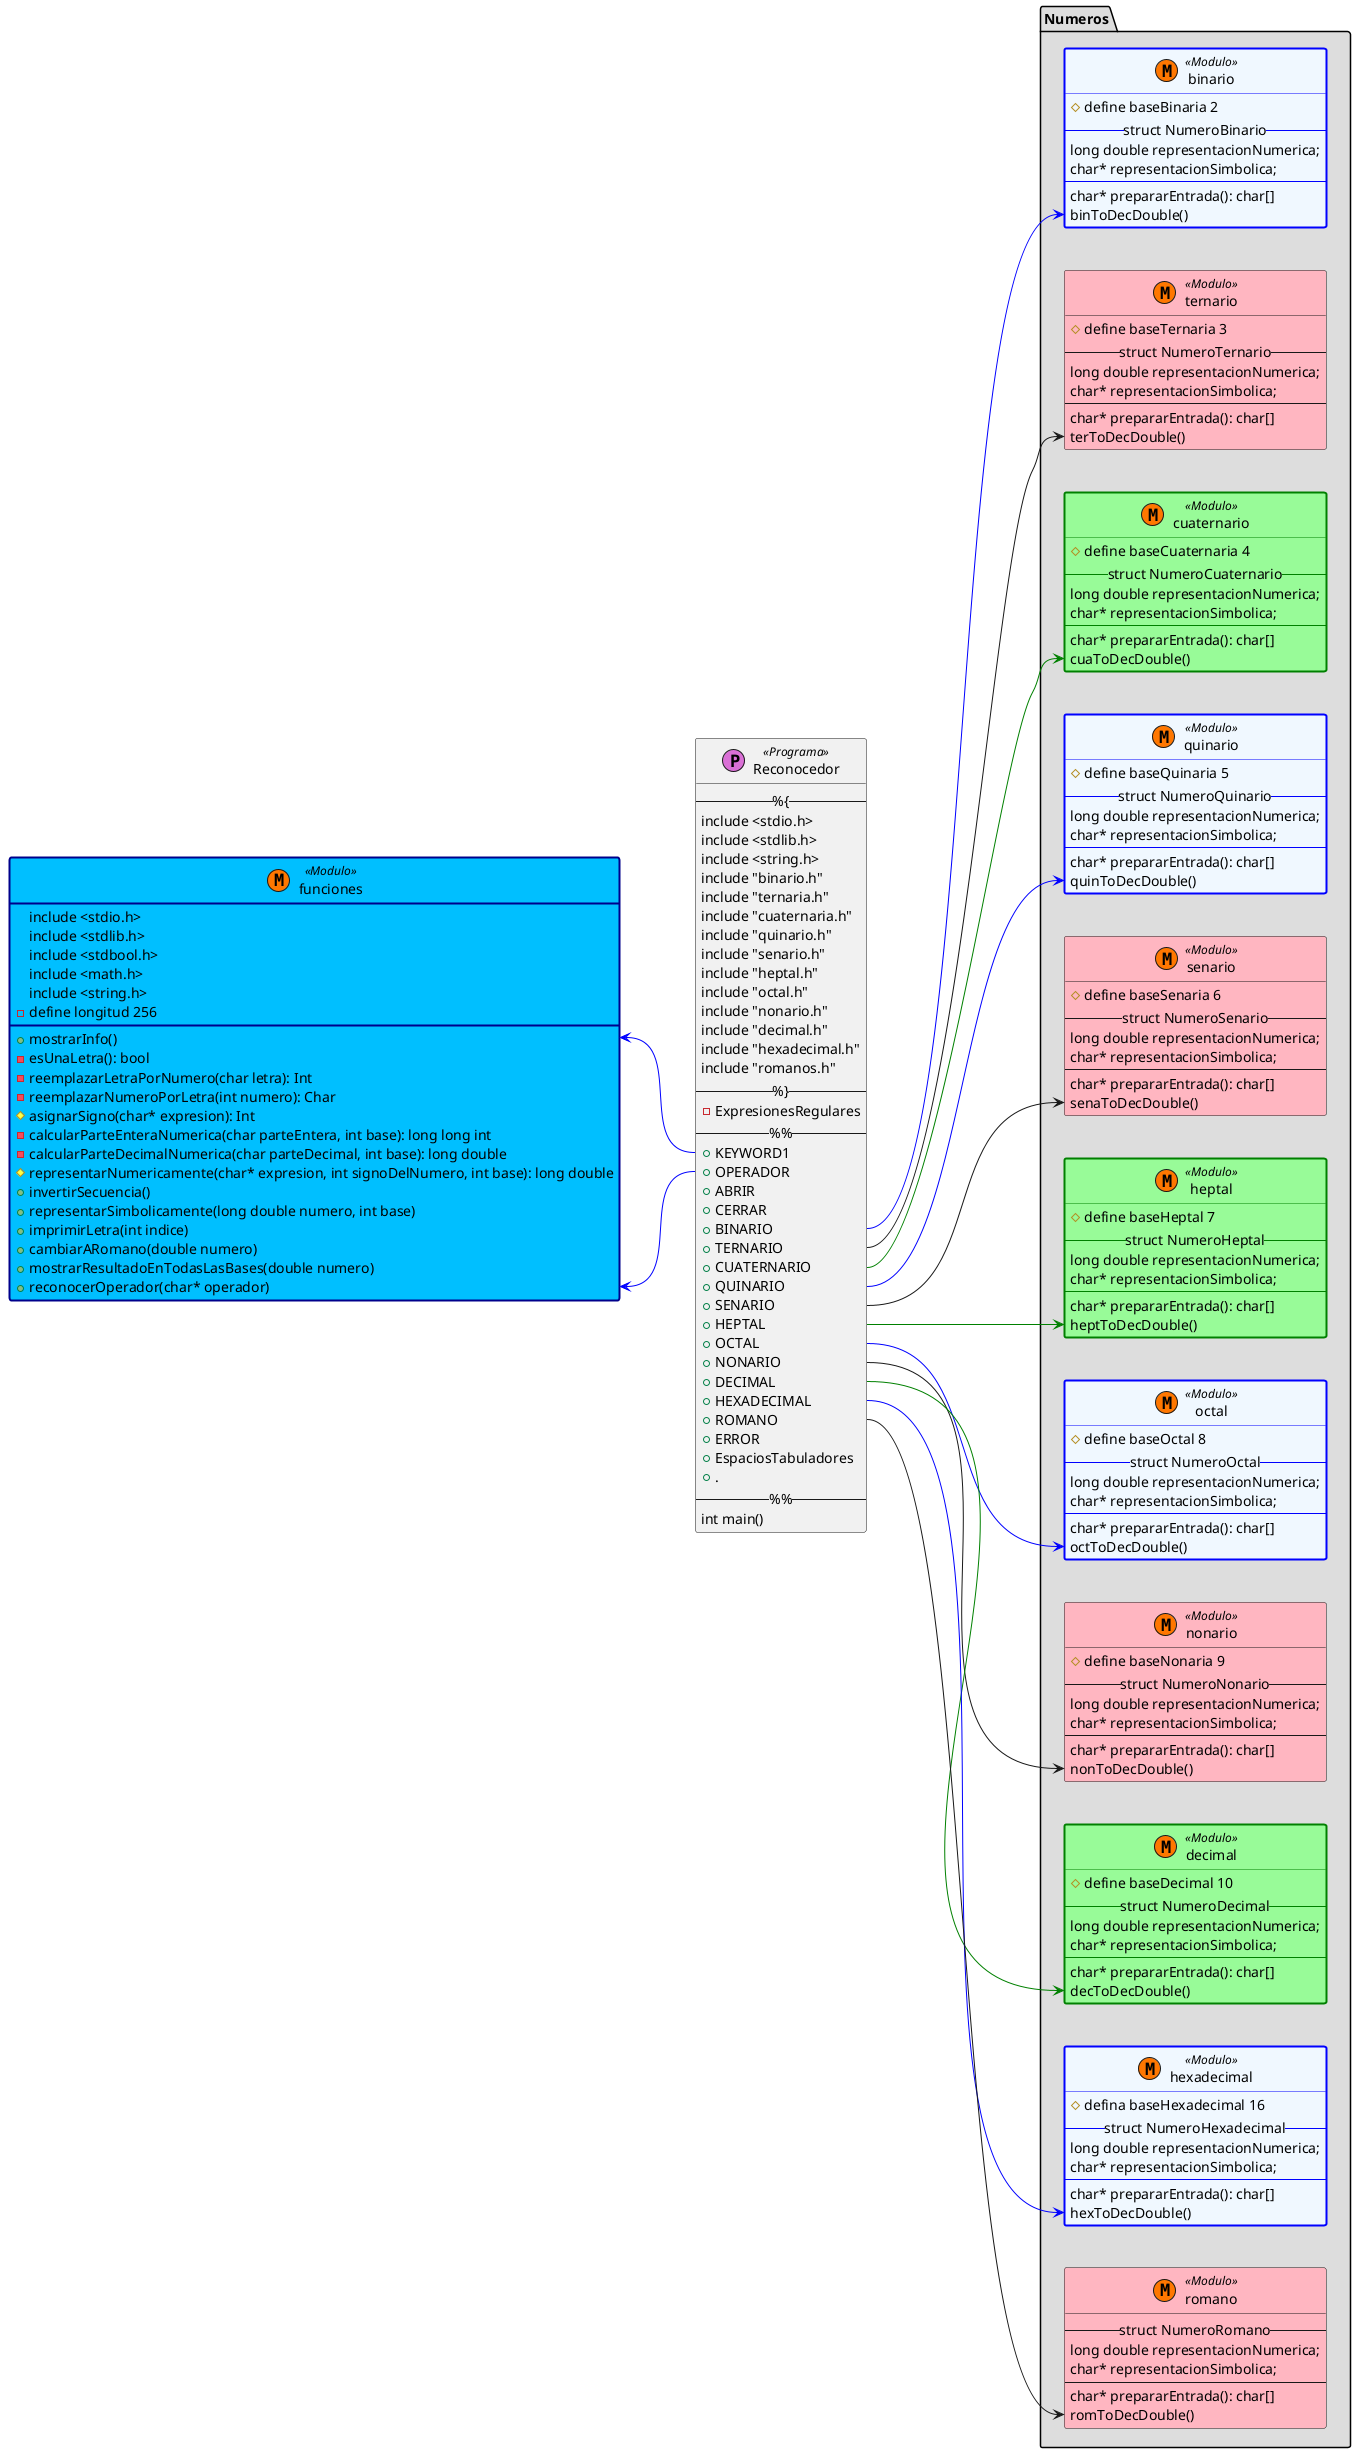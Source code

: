 @startuml RECONOCEDOR
left to right direction

class funciones <<(M, #FF7700) Modulo>> #DeepSkyBlue ##[bold]DarkBlue
{
    include <stdio.h>
    include <stdlib.h>
    include <stdbool.h>
    include <math.h>
    include <string.h>
    - define longitud 256
    + mostrarInfo()
    - esUnaLetra(): bool
    - reemplazarLetraPorNumero(char letra): Int
    - reemplazarNumeroPorLetra(int numero): Char
    # asignarSigno(char* expresion): Int
    - calcularParteEnteraNumerica(char parteEntera, int base): long long int
    - calcularParteDecimalNumerica(char parteDecimal, int base): long double
    # representarNumericamente(char* expresion, int signoDelNumero, int base): long double
    + invertirSecuencia()
    + representarSimbolicamente(long double numero, int base)
    + imprimirLetra(int indice)
    + cambiarARomano(double numero)
    + mostrarResultadoEnTodasLasBases(double numero)
    + reconocerOperador(char* operador)
}

package "Numeros" #DDDDDD 
{


class binario <<(M, #FF7700) Modulo>> #AliceBlue ##[bold]Blue
{
    # define baseBinaria 2
    -- struct NumeroBinario --
    long double representacionNumerica;
    char* representacionSimbolica;
    --
    char* prepararEntrada(): char[]
    binToDecDouble()
}
class ternario <<(M, #FF7700) Modulo>> #LightPink 
{
    # define baseTernaria 3
    -- struct NumeroTernario --
    long double representacionNumerica;
    char* representacionSimbolica;
    --
    char* prepararEntrada(): char[]
    terToDecDouble()
}
class cuaternario <<(M, #FF7700) Modulo>> #PaleGreen ##[bold]Green
{
    # define baseCuaternaria 4
    -- struct NumeroCuaternario --
    long double representacionNumerica;
    char* representacionSimbolica;
    --
    char* prepararEntrada(): char[]
    cuaToDecDouble()
}
class quinario <<(M, #FF7700) Modulo>> #AliceBlue ##[bold]Blue
{
    # define baseQuinaria 5
    -- struct NumeroQuinario --
    long double representacionNumerica;
    char* representacionSimbolica;
    --
    char* prepararEntrada(): char[]
    quinToDecDouble()
}
class senario <<(M, #FF7700) Modulo>> #LightPink
{
    # define baseSenaria 6
    -- struct NumeroSenario --
    long double representacionNumerica;
    char* representacionSimbolica;
    --
    char* prepararEntrada(): char[]
    senaToDecDouble()
}
class heptal <<(M, #FF7700) Modulo>> #PaleGreen ##[bold]Green
{
    # define baseHeptal 7
    -- struct NumeroHeptal --
    long double representacionNumerica;
    char* representacionSimbolica;
    --
    char* prepararEntrada(): char[]
    heptToDecDouble()
}
class octal <<(M, #FF7700) Modulo>> #AliceBlue ##[bold]Blue
{
    # define baseOctal 8
    -- struct NumeroOctal --
    long double representacionNumerica;
    char* representacionSimbolica;
    --
    char* prepararEntrada(): char[]
    octToDecDouble()
}
class nonario <<(M, #FF7700) Modulo>> #LightPink
{
    # define baseNonaria 9
    -- struct NumeroNonario --
    long double representacionNumerica;
    char* representacionSimbolica;
    --
    char* prepararEntrada(): char[]
    nonToDecDouble()
}
class decimal <<(M, #FF7700) Modulo>> #PaleGreen ##[bold]Green
{
    # define baseDecimal 10
    -- struct NumeroDecimal --
    long double representacionNumerica;
    char* representacionSimbolica;
    --
    char* prepararEntrada(): char[]
    decToDecDouble()
}
class hexadecimal <<(M, #FF7700) Modulo>> #AliceBlue ##[bold]Blue
{
    # defina baseHexadecimal 16
    -- struct NumeroHexadecimal --
    long double representacionNumerica;
    char* representacionSimbolica;
    --
    char* prepararEntrada(): char[]
    hexToDecDouble()
}
class romano <<(M, #FF7700) Modulo>> #LightPink
{
    -- struct NumeroRomano --
    long double representacionNumerica;
    char* representacionSimbolica;
    --
    char* prepararEntrada(): char[]
    romToDecDouble()
}
}
class Reconocedor <<(P, Orchid) Programa>>
{
    -- %{ --
    include <stdio.h>
    include <stdlib.h>
    include <string.h>
    include "binario.h"
    include "ternaria.h"
    include "cuaternaria.h"
    include "quinario.h"
    include "senario.h"
    include "heptal.h"
    include "octal.h"
    include "nonario.h"
    include "decimal.h"
    include "hexadecimal.h"
    include "romanos.h"
    -- %} --
    - ExpresionesRegulares
    -- %% --
    + KEYWORD1         
    + OPERADOR          
    + ABRIR             
    + CERRAR            
    + BINARIO          
    + TERNARIO          
    + CUATERNARIO       
    + QUINARIO          
    + SENARIO         
    + HEPTAL            
    + OCTAL           
    + NONARIO 
    + DECIMAL                   
    + HEXADECIMAL      
    + ROMANO         
    + ERROR            
    + EspaciosTabuladores         
    + .                   
    -- %% --
    int main()
}

Reconocedor::OPERADOR       -up-> funciones::reconocerOperador #blue
Reconocedor::KEYWORD1       -up-> funciones::mostrarInfo #blue

Reconocedor::BINARIO        --> binario::binToDecDouble #blue
Reconocedor::TERNARIO       --> ternario::terToDecDouble
Reconocedor::CUATERNARIO    --> cuaternario::cuaToDecDouble #green
Reconocedor::QUINARIO       --> quinario::quinToDecDouble #blue
Reconocedor::SENARIO        --> senario::senaToDecDouble 
Reconocedor::HEPTAL         ----> heptal::heptToDecDouble #green
Reconocedor::OCTAL          --> octal::octToDecDouble #blue
Reconocedor::NONARIO        --> nonario::nonToDecDouble
Reconocedor::DECIMAL        --> decimal::decToDecDouble #green
Reconocedor::HEXADECIMAL    --> hexadecimal::hexToDecDouble #blue
Reconocedor::ROMANO         --> romano::romToDecDouble

@enduml
